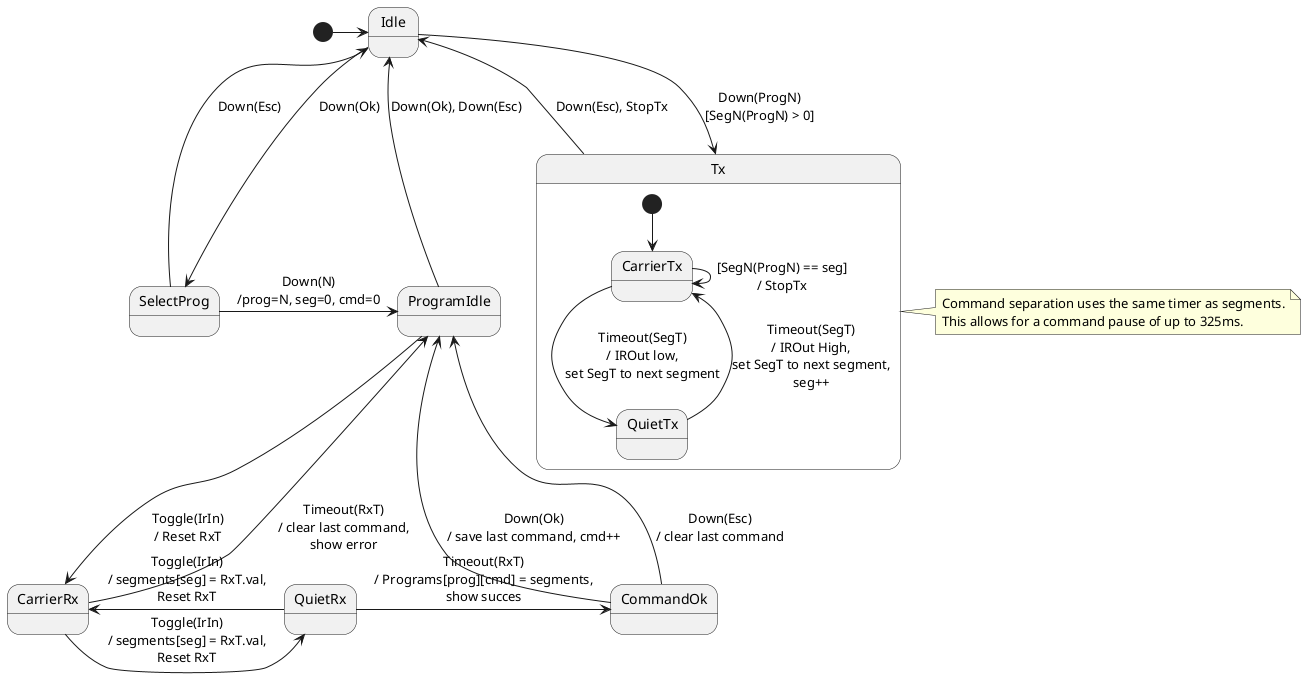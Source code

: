 @startuml
[*] -> Idle
Idle --> SelectProg : Down(Ok)
SelectProg -> ProgramIdle: Down(N)\n/prog=N, seg=0, cmd=0
SelectProg --> Idle: Down(Esc)

ProgramIdle --> Idle : Down(Ok), Down(Esc)
ProgramIdle --> CarrierRx: Toggle(IrIn)\n/ Reset RxT

QuietRx -> CarrierRx: Toggle(IrIn)\n/ segments[seg] = RxT.val,\nReset RxT
CarrierRx -> QuietRx: Toggle(IrIn)\n/ segments[seg] = RxT.val,\nReset RxT
CarrierRx --> ProgramIdle: Timeout(RxT)\n/ clear last command,\nshow error
QuietRx -> CommandOk: Timeout(RxT)\n/ Programs[prog][cmd] = segments,\nshow succes
CommandOk -> ProgramIdle: Down(Ok)\n/ save last command, cmd++
CommandOk -> ProgramIdle: Down(Esc)\n/ clear last command


Idle --> Tx : Down(ProgN)\n[SegN(ProgN) > 0]
state Tx {
  [*] --> CarrierTx
  CarrierTx --> QuietTx : Timeout(SegT)\n/ IROut low,\nset SegT to next segment
  QuietTx --> CarrierTx : Timeout(SegT)\n/ IROut High,\nset SegT to next segment,\nseg++
  CarrierTx -> CarrierTx : [SegN(ProgN) == seg]\n/ StopTx
}
note right of Tx: Command separation uses the same timer as segments.\nThis allows for a command pause of up to 325ms.
Tx --> Idle : Down(Esc), StopTx

CommandOk -[hidden]-> SelectProg

@enduml